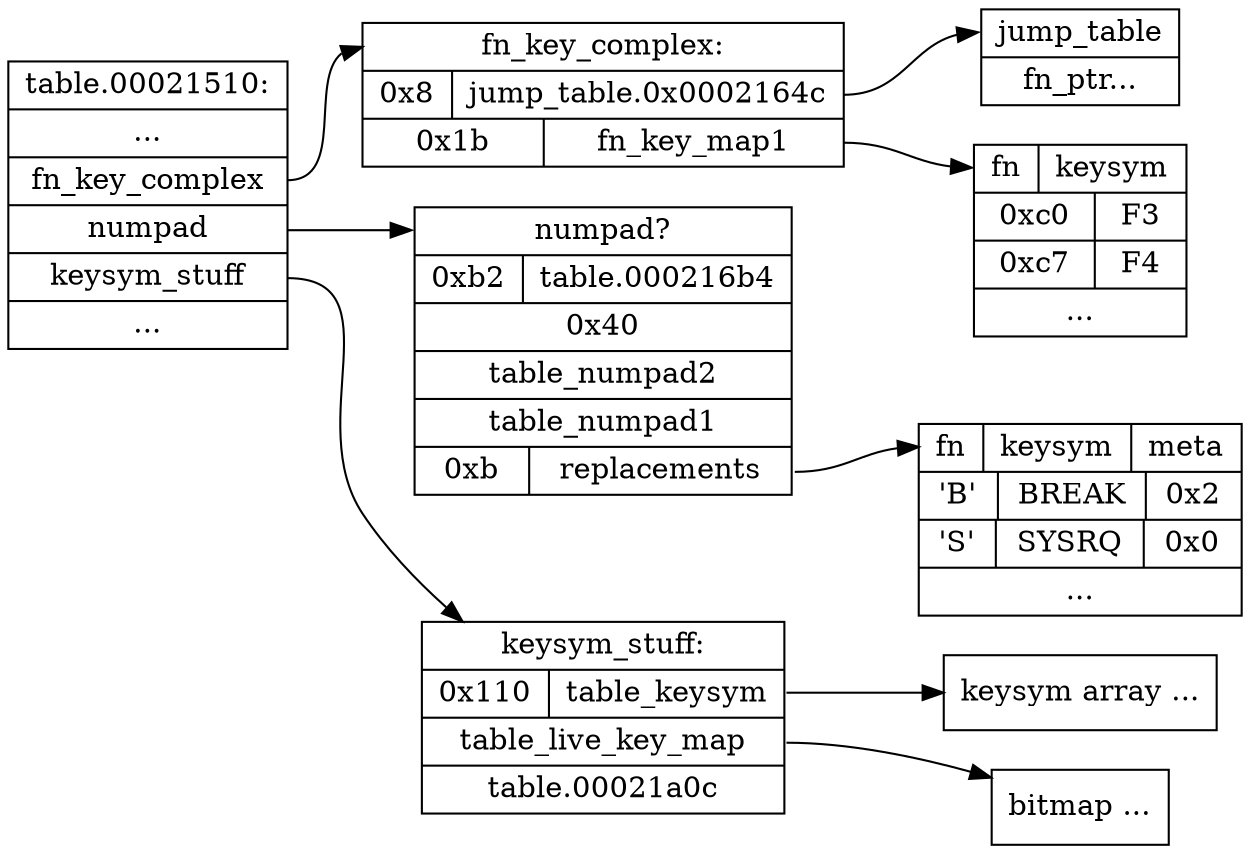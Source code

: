#
# After editing, regenerate the output file with
#       dot -Tsvg -O structure2.dot
#

digraph structs {
    rankdir=LR;
    node [shape=record];

    table_00021510 [label="table.00021510: |... |<p1>fn_key_complex |<p2>numpad |<p3>keysym_stuff |..."];
    table_ptr_fn_key_complex_stuff [label="<p0>fn_key_complex: | { 0x8 | <p1>jump_table.0x0002164c } | { 0x1b | <p2>fn_key_map1 }"];
    table_numpad [label="<p0>numpad? |{0xb2 |table.000216b4} |0x40 |table_numpad2 |table_numpad1 |{0xb |<p4>replacements}"];
    table_ptr_keysym_stuff [label="keysym_stuff: |{ 0x110 |<p1> table_keysym} |<p2> table_live_key_map |<p3> table.00021a0c"];

    jump_table_0002164c [label="<p0>jump_table | fn_ptr..."];

    fn_key_map1 [label="{<p0>fn|keysym}|{0xc0|F3}|{0xc7|F4}|..."];

    table_keysym [label="<p0>keysym array ..."];

    table_live_key_map [label="bitmap ..."];

    table_replacements [label="{<p0>fn |keysym |meta}|{'B'|BREAK|0x2}|{'S'|SYSRQ|0x0}|..."];
    table_numpad:p4 -> table_replacements:p0;
    table_00021510:p1 -> table_ptr_fn_key_complex_stuff:p0;
    table_00021510:p2 -> table_numpad:p0;
    table_00021510:p3 -> table_ptr_keysym_stuff;

    table_ptr_keysym_stuff:p1 -> table_keysym:p0;
    table_ptr_keysym_stuff:p2 -> table_live_key_map;

    table_ptr_fn_key_complex_stuff:p1 -> jump_table_0002164c:p0;

    table_ptr_fn_key_complex_stuff:p2 -> fn_key_map1:p0;
}
